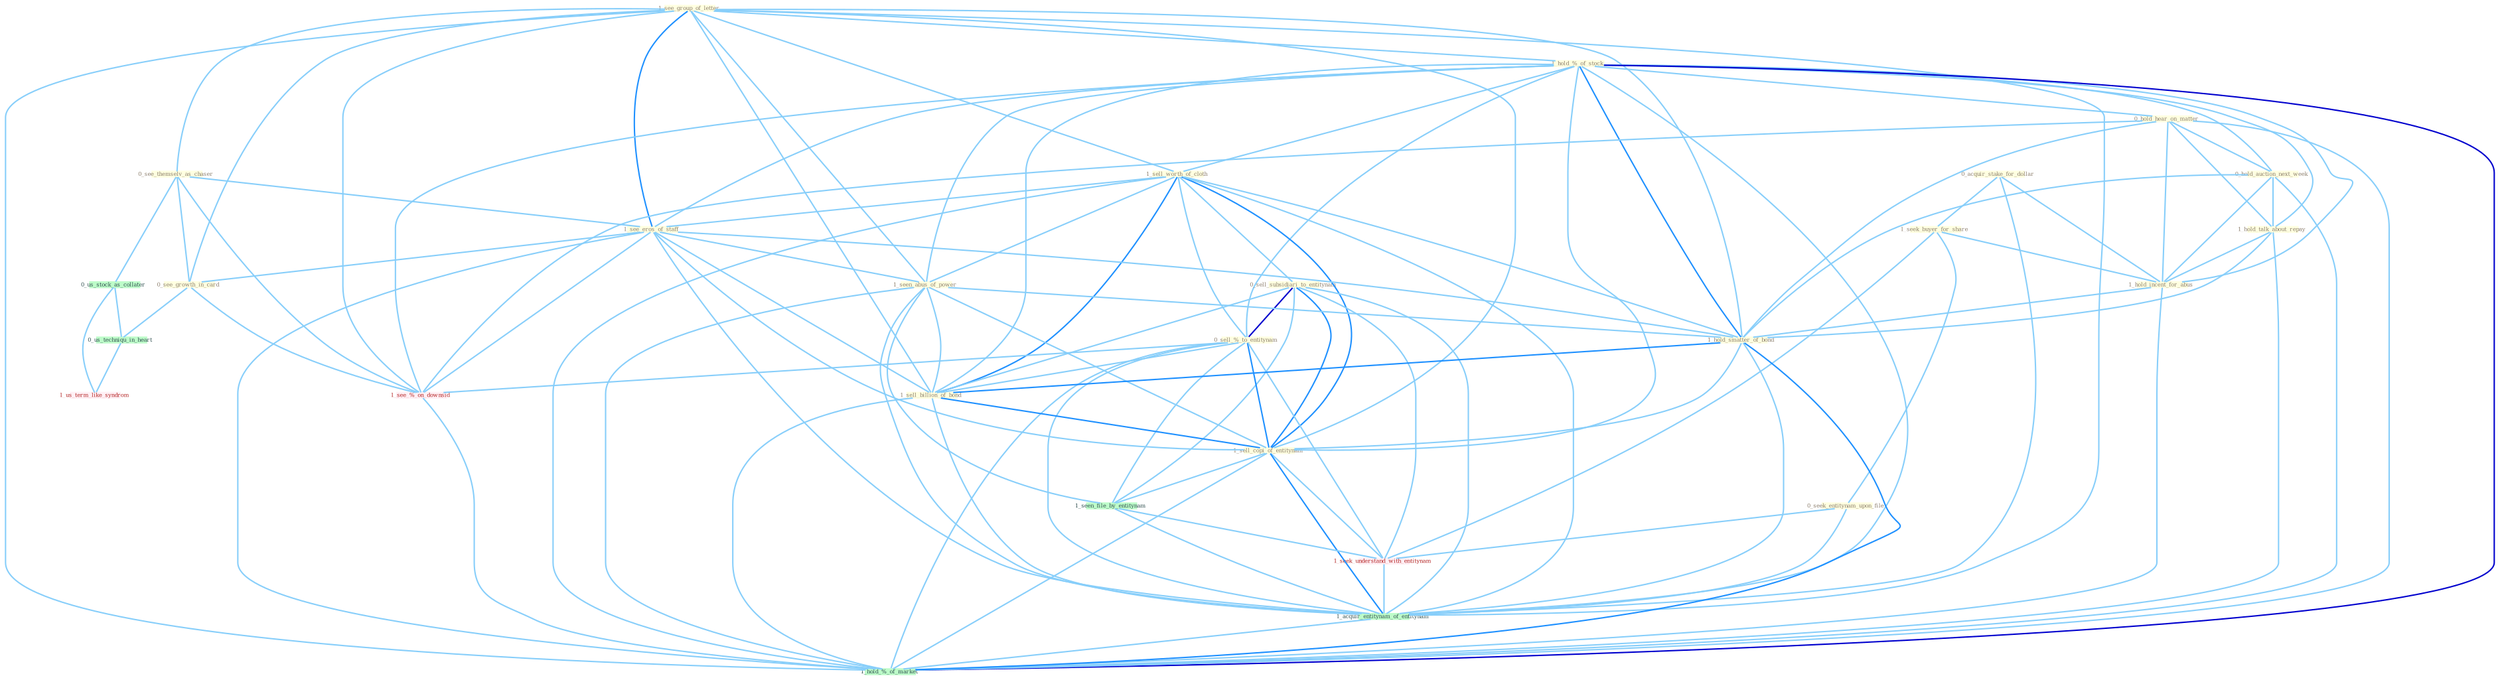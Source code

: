 Graph G{ 
    node
    [shape=polygon,style=filled,width=.5,height=.06,color="#BDFCC9",fixedsize=true,fontsize=4,
    fontcolor="#2f4f4f"];
    {node
    [color="#ffffe0", fontcolor="#8b7d6b"] "0_acquir_stake_for_dollar " "1_see_group_of_letter " "1_hold_%_of_stock " "0_hold_hear_on_matter " "1_seek_buyer_for_share " "0_hold_auction_next_week " "1_sell_worth_of_cloth " "0_seek_entitynam_upon_file " "0_see_themselv_as_chaser " "1_hold_talk_about_repay " "1_see_eros_of_staff " "0_sell_subsidiari_to_entitynam " "1_hold_incent_for_abus " "0_see_growth_in_card " "1_seen_abus_of_power " "0_sell_%_to_entitynam " "1_hold_smatter_of_bond " "1_sell_billion_of_bond " "1_sell_copi_of_entitynam "}
{node [color="#fff0f5", fontcolor="#b22222"] "1_seek_understand_with_entitynam " "1_see_%_on_downsid " "1_us_term_like_syndrom "}
edge [color="#B0E2FF"];

	"0_acquir_stake_for_dollar " -- "1_seek_buyer_for_share " [w="1", color="#87cefa" ];
	"0_acquir_stake_for_dollar " -- "1_hold_incent_for_abus " [w="1", color="#87cefa" ];
	"0_acquir_stake_for_dollar " -- "1_acquir_entitynam_of_entitynam " [w="1", color="#87cefa" ];
	"1_see_group_of_letter " -- "1_hold_%_of_stock " [w="1", color="#87cefa" ];
	"1_see_group_of_letter " -- "1_sell_worth_of_cloth " [w="1", color="#87cefa" ];
	"1_see_group_of_letter " -- "0_see_themselv_as_chaser " [w="1", color="#87cefa" ];
	"1_see_group_of_letter " -- "1_see_eros_of_staff " [w="2", color="#1e90ff" , len=0.8];
	"1_see_group_of_letter " -- "0_see_growth_in_card " [w="1", color="#87cefa" ];
	"1_see_group_of_letter " -- "1_seen_abus_of_power " [w="1", color="#87cefa" ];
	"1_see_group_of_letter " -- "1_hold_smatter_of_bond " [w="1", color="#87cefa" ];
	"1_see_group_of_letter " -- "1_sell_billion_of_bond " [w="1", color="#87cefa" ];
	"1_see_group_of_letter " -- "1_sell_copi_of_entitynam " [w="1", color="#87cefa" ];
	"1_see_group_of_letter " -- "1_acquir_entitynam_of_entitynam " [w="1", color="#87cefa" ];
	"1_see_group_of_letter " -- "1_see_%_on_downsid " [w="1", color="#87cefa" ];
	"1_see_group_of_letter " -- "1_hold_%_of_market " [w="1", color="#87cefa" ];
	"1_hold_%_of_stock " -- "0_hold_hear_on_matter " [w="1", color="#87cefa" ];
	"1_hold_%_of_stock " -- "0_hold_auction_next_week " [w="1", color="#87cefa" ];
	"1_hold_%_of_stock " -- "1_sell_worth_of_cloth " [w="1", color="#87cefa" ];
	"1_hold_%_of_stock " -- "1_hold_talk_about_repay " [w="1", color="#87cefa" ];
	"1_hold_%_of_stock " -- "1_see_eros_of_staff " [w="1", color="#87cefa" ];
	"1_hold_%_of_stock " -- "1_hold_incent_for_abus " [w="1", color="#87cefa" ];
	"1_hold_%_of_stock " -- "1_seen_abus_of_power " [w="1", color="#87cefa" ];
	"1_hold_%_of_stock " -- "0_sell_%_to_entitynam " [w="1", color="#87cefa" ];
	"1_hold_%_of_stock " -- "1_hold_smatter_of_bond " [w="2", color="#1e90ff" , len=0.8];
	"1_hold_%_of_stock " -- "1_sell_billion_of_bond " [w="1", color="#87cefa" ];
	"1_hold_%_of_stock " -- "1_sell_copi_of_entitynam " [w="1", color="#87cefa" ];
	"1_hold_%_of_stock " -- "1_acquir_entitynam_of_entitynam " [w="1", color="#87cefa" ];
	"1_hold_%_of_stock " -- "1_see_%_on_downsid " [w="1", color="#87cefa" ];
	"1_hold_%_of_stock " -- "1_hold_%_of_market " [w="3", color="#0000cd" , len=0.6];
	"0_hold_hear_on_matter " -- "0_hold_auction_next_week " [w="1", color="#87cefa" ];
	"0_hold_hear_on_matter " -- "1_hold_talk_about_repay " [w="1", color="#87cefa" ];
	"0_hold_hear_on_matter " -- "1_hold_incent_for_abus " [w="1", color="#87cefa" ];
	"0_hold_hear_on_matter " -- "1_hold_smatter_of_bond " [w="1", color="#87cefa" ];
	"0_hold_hear_on_matter " -- "1_see_%_on_downsid " [w="1", color="#87cefa" ];
	"0_hold_hear_on_matter " -- "1_hold_%_of_market " [w="1", color="#87cefa" ];
	"1_seek_buyer_for_share " -- "0_seek_entitynam_upon_file " [w="1", color="#87cefa" ];
	"1_seek_buyer_for_share " -- "1_hold_incent_for_abus " [w="1", color="#87cefa" ];
	"1_seek_buyer_for_share " -- "1_seek_understand_with_entitynam " [w="1", color="#87cefa" ];
	"0_hold_auction_next_week " -- "1_hold_talk_about_repay " [w="1", color="#87cefa" ];
	"0_hold_auction_next_week " -- "1_hold_incent_for_abus " [w="1", color="#87cefa" ];
	"0_hold_auction_next_week " -- "1_hold_smatter_of_bond " [w="1", color="#87cefa" ];
	"0_hold_auction_next_week " -- "1_hold_%_of_market " [w="1", color="#87cefa" ];
	"1_sell_worth_of_cloth " -- "1_see_eros_of_staff " [w="1", color="#87cefa" ];
	"1_sell_worth_of_cloth " -- "0_sell_subsidiari_to_entitynam " [w="1", color="#87cefa" ];
	"1_sell_worth_of_cloth " -- "1_seen_abus_of_power " [w="1", color="#87cefa" ];
	"1_sell_worth_of_cloth " -- "0_sell_%_to_entitynam " [w="1", color="#87cefa" ];
	"1_sell_worth_of_cloth " -- "1_hold_smatter_of_bond " [w="1", color="#87cefa" ];
	"1_sell_worth_of_cloth " -- "1_sell_billion_of_bond " [w="2", color="#1e90ff" , len=0.8];
	"1_sell_worth_of_cloth " -- "1_sell_copi_of_entitynam " [w="2", color="#1e90ff" , len=0.8];
	"1_sell_worth_of_cloth " -- "1_acquir_entitynam_of_entitynam " [w="1", color="#87cefa" ];
	"1_sell_worth_of_cloth " -- "1_hold_%_of_market " [w="1", color="#87cefa" ];
	"0_seek_entitynam_upon_file " -- "1_seek_understand_with_entitynam " [w="1", color="#87cefa" ];
	"0_seek_entitynam_upon_file " -- "1_acquir_entitynam_of_entitynam " [w="1", color="#87cefa" ];
	"0_see_themselv_as_chaser " -- "1_see_eros_of_staff " [w="1", color="#87cefa" ];
	"0_see_themselv_as_chaser " -- "0_see_growth_in_card " [w="1", color="#87cefa" ];
	"0_see_themselv_as_chaser " -- "0_us_stock_as_collater " [w="1", color="#87cefa" ];
	"0_see_themselv_as_chaser " -- "1_see_%_on_downsid " [w="1", color="#87cefa" ];
	"1_hold_talk_about_repay " -- "1_hold_incent_for_abus " [w="1", color="#87cefa" ];
	"1_hold_talk_about_repay " -- "1_hold_smatter_of_bond " [w="1", color="#87cefa" ];
	"1_hold_talk_about_repay " -- "1_hold_%_of_market " [w="1", color="#87cefa" ];
	"1_see_eros_of_staff " -- "0_see_growth_in_card " [w="1", color="#87cefa" ];
	"1_see_eros_of_staff " -- "1_seen_abus_of_power " [w="1", color="#87cefa" ];
	"1_see_eros_of_staff " -- "1_hold_smatter_of_bond " [w="1", color="#87cefa" ];
	"1_see_eros_of_staff " -- "1_sell_billion_of_bond " [w="1", color="#87cefa" ];
	"1_see_eros_of_staff " -- "1_sell_copi_of_entitynam " [w="1", color="#87cefa" ];
	"1_see_eros_of_staff " -- "1_acquir_entitynam_of_entitynam " [w="1", color="#87cefa" ];
	"1_see_eros_of_staff " -- "1_see_%_on_downsid " [w="1", color="#87cefa" ];
	"1_see_eros_of_staff " -- "1_hold_%_of_market " [w="1", color="#87cefa" ];
	"0_sell_subsidiari_to_entitynam " -- "0_sell_%_to_entitynam " [w="3", color="#0000cd" , len=0.6];
	"0_sell_subsidiari_to_entitynam " -- "1_sell_billion_of_bond " [w="1", color="#87cefa" ];
	"0_sell_subsidiari_to_entitynam " -- "1_sell_copi_of_entitynam " [w="2", color="#1e90ff" , len=0.8];
	"0_sell_subsidiari_to_entitynam " -- "1_seen_file_by_entitynam " [w="1", color="#87cefa" ];
	"0_sell_subsidiari_to_entitynam " -- "1_seek_understand_with_entitynam " [w="1", color="#87cefa" ];
	"0_sell_subsidiari_to_entitynam " -- "1_acquir_entitynam_of_entitynam " [w="1", color="#87cefa" ];
	"1_hold_incent_for_abus " -- "1_hold_smatter_of_bond " [w="1", color="#87cefa" ];
	"1_hold_incent_for_abus " -- "1_hold_%_of_market " [w="1", color="#87cefa" ];
	"0_see_growth_in_card " -- "0_us_techniqu_in_heart " [w="1", color="#87cefa" ];
	"0_see_growth_in_card " -- "1_see_%_on_downsid " [w="1", color="#87cefa" ];
	"1_seen_abus_of_power " -- "1_hold_smatter_of_bond " [w="1", color="#87cefa" ];
	"1_seen_abus_of_power " -- "1_sell_billion_of_bond " [w="1", color="#87cefa" ];
	"1_seen_abus_of_power " -- "1_sell_copi_of_entitynam " [w="1", color="#87cefa" ];
	"1_seen_abus_of_power " -- "1_seen_file_by_entitynam " [w="1", color="#87cefa" ];
	"1_seen_abus_of_power " -- "1_acquir_entitynam_of_entitynam " [w="1", color="#87cefa" ];
	"1_seen_abus_of_power " -- "1_hold_%_of_market " [w="1", color="#87cefa" ];
	"0_sell_%_to_entitynam " -- "1_sell_billion_of_bond " [w="1", color="#87cefa" ];
	"0_sell_%_to_entitynam " -- "1_sell_copi_of_entitynam " [w="2", color="#1e90ff" , len=0.8];
	"0_sell_%_to_entitynam " -- "1_seen_file_by_entitynam " [w="1", color="#87cefa" ];
	"0_sell_%_to_entitynam " -- "1_seek_understand_with_entitynam " [w="1", color="#87cefa" ];
	"0_sell_%_to_entitynam " -- "1_acquir_entitynam_of_entitynam " [w="1", color="#87cefa" ];
	"0_sell_%_to_entitynam " -- "1_see_%_on_downsid " [w="1", color="#87cefa" ];
	"0_sell_%_to_entitynam " -- "1_hold_%_of_market " [w="1", color="#87cefa" ];
	"1_hold_smatter_of_bond " -- "1_sell_billion_of_bond " [w="2", color="#1e90ff" , len=0.8];
	"1_hold_smatter_of_bond " -- "1_sell_copi_of_entitynam " [w="1", color="#87cefa" ];
	"1_hold_smatter_of_bond " -- "1_acquir_entitynam_of_entitynam " [w="1", color="#87cefa" ];
	"1_hold_smatter_of_bond " -- "1_hold_%_of_market " [w="2", color="#1e90ff" , len=0.8];
	"1_sell_billion_of_bond " -- "1_sell_copi_of_entitynam " [w="2", color="#1e90ff" , len=0.8];
	"1_sell_billion_of_bond " -- "1_acquir_entitynam_of_entitynam " [w="1", color="#87cefa" ];
	"1_sell_billion_of_bond " -- "1_hold_%_of_market " [w="1", color="#87cefa" ];
	"1_sell_copi_of_entitynam " -- "1_seen_file_by_entitynam " [w="1", color="#87cefa" ];
	"1_sell_copi_of_entitynam " -- "1_seek_understand_with_entitynam " [w="1", color="#87cefa" ];
	"1_sell_copi_of_entitynam " -- "1_acquir_entitynam_of_entitynam " [w="2", color="#1e90ff" , len=0.8];
	"1_sell_copi_of_entitynam " -- "1_hold_%_of_market " [w="1", color="#87cefa" ];
	"1_seen_file_by_entitynam " -- "1_seek_understand_with_entitynam " [w="1", color="#87cefa" ];
	"1_seen_file_by_entitynam " -- "1_acquir_entitynam_of_entitynam " [w="1", color="#87cefa" ];
	"0_us_stock_as_collater " -- "0_us_techniqu_in_heart " [w="1", color="#87cefa" ];
	"0_us_stock_as_collater " -- "1_us_term_like_syndrom " [w="1", color="#87cefa" ];
	"1_seek_understand_with_entitynam " -- "1_acquir_entitynam_of_entitynam " [w="1", color="#87cefa" ];
	"1_acquir_entitynam_of_entitynam " -- "1_hold_%_of_market " [w="1", color="#87cefa" ];
	"0_us_techniqu_in_heart " -- "1_us_term_like_syndrom " [w="1", color="#87cefa" ];
	"1_see_%_on_downsid " -- "1_hold_%_of_market " [w="1", color="#87cefa" ];
}
